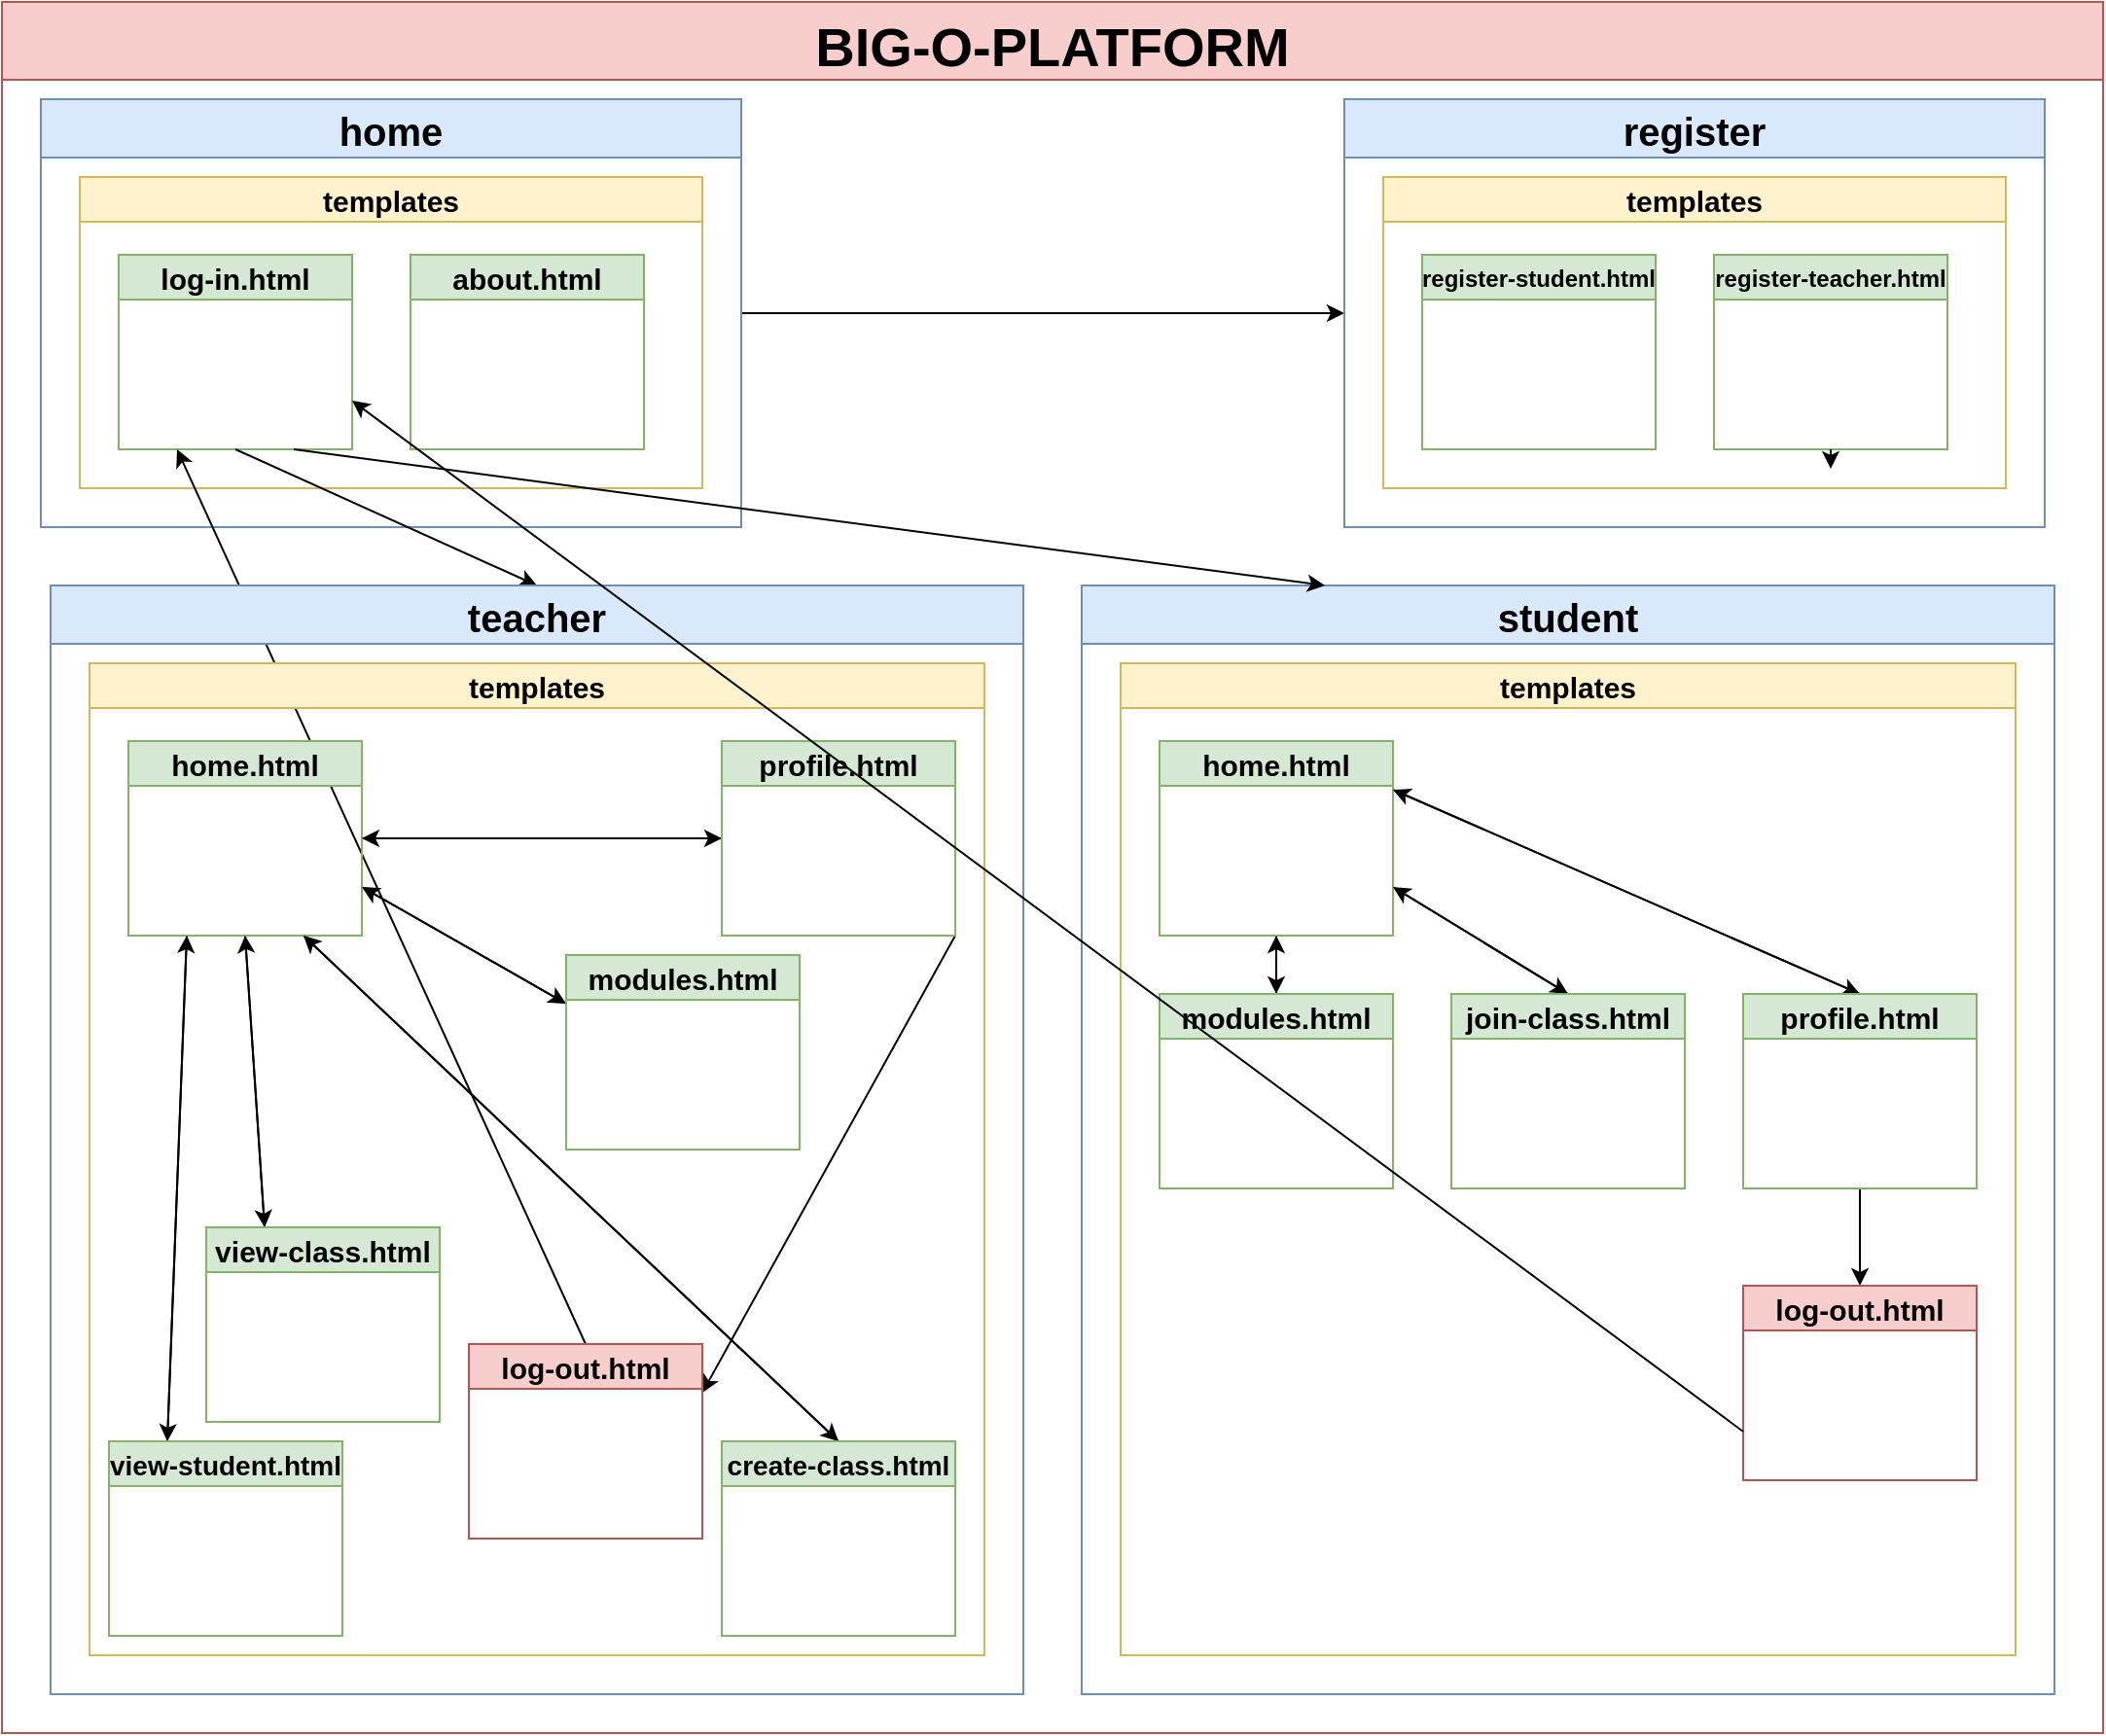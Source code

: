 <mxfile>
    <diagram id="HKdggWdnjwy7zNuLl5bW" name="Page-1">
        <mxGraphModel dx="667" dy="484" grid="1" gridSize="10" guides="1" tooltips="1" connect="1" arrows="1" fold="1" page="1" pageScale="1" pageWidth="850" pageHeight="1100" math="0" shadow="0">
            <root>
                <mxCell id="0"/>
                <mxCell id="1" parent="0"/>
                <mxCell id="21" value="BIG-O-PLATFORM" style="swimlane;fontSize=28;startSize=40;fillColor=#f8cecc;strokeColor=#b85450;" parent="1" vertex="1">
                    <mxGeometry x="40" y="30" width="1080" height="890" as="geometry"/>
                </mxCell>
                <mxCell id="59" style="edgeStyle=none;html=1;exitX=1;exitY=0.5;exitDx=0;exitDy=0;entryX=0;entryY=0.5;entryDx=0;entryDy=0;fontSize=13;" parent="21" source="22" target="54" edge="1">
                    <mxGeometry relative="1" as="geometry"/>
                </mxCell>
                <mxCell id="22" value="home" style="swimlane;fontSize=20;startSize=30;fillColor=#dae8fc;strokeColor=#6c8ebf;" parent="21" vertex="1">
                    <mxGeometry x="20" y="50" width="360" height="220" as="geometry"/>
                </mxCell>
                <mxCell id="23" value="templates" style="swimlane;fontSize=15;fillColor=#fff2cc;strokeColor=#d6b656;" parent="22" vertex="1">
                    <mxGeometry x="20" y="40" width="320" height="160" as="geometry"/>
                </mxCell>
                <mxCell id="26" value="log-in.html" style="swimlane;fontSize=15;fillColor=#d5e8d4;strokeColor=#82b366;" parent="23" vertex="1">
                    <mxGeometry x="20" y="40" width="120" height="100" as="geometry"/>
                </mxCell>
                <mxCell id="24" value="about.html" style="swimlane;fontSize=15;fillColor=#d5e8d4;strokeColor=#82b366;" parent="23" vertex="1">
                    <mxGeometry x="170" y="40" width="120" height="100" as="geometry"/>
                </mxCell>
                <mxCell id="54" value="register" style="swimlane;fontSize=20;startSize=30;fillColor=#dae8fc;strokeColor=#6c8ebf;" parent="21" vertex="1">
                    <mxGeometry x="690" y="50" width="360" height="220" as="geometry"/>
                </mxCell>
                <mxCell id="55" value="templates" style="swimlane;fontSize=15;fillColor=#fff2cc;strokeColor=#d6b656;" parent="54" vertex="1">
                    <mxGeometry x="20" y="40" width="320" height="160" as="geometry"/>
                </mxCell>
                <mxCell id="56" value="register-student.html" style="swimlane;fontSize=12;fillColor=#d5e8d4;strokeColor=#82b366;" parent="55" vertex="1">
                    <mxGeometry x="20" y="40" width="120" height="100" as="geometry"/>
                </mxCell>
                <mxCell id="57" value="register-teacher.html" style="swimlane;fontSize=12;fillColor=#d5e8d4;strokeColor=#82b366;" parent="55" vertex="1">
                    <mxGeometry x="170" y="40" width="120" height="100" as="geometry"/>
                </mxCell>
                <mxCell id="60" style="edgeStyle=none;html=1;exitX=0.5;exitY=1;exitDx=0;exitDy=0;entryX=0.5;entryY=0;entryDx=0;entryDy=0;fontSize=13;" parent="21" source="26" target="30" edge="1">
                    <mxGeometry relative="1" as="geometry"/>
                </mxCell>
                <mxCell id="86" style="edgeStyle=none;html=1;exitX=0.5;exitY=0;exitDx=0;exitDy=0;entryX=0.25;entryY=1;entryDx=0;entryDy=0;fontSize=13;" parent="21" source="84" target="26" edge="1">
                    <mxGeometry relative="1" as="geometry"/>
                </mxCell>
                <mxCell id="30" value="teacher" style="swimlane;fontSize=20;startSize=30;fillColor=#dae8fc;strokeColor=#6c8ebf;" parent="21" vertex="1">
                    <mxGeometry x="25" y="300" width="500" height="570" as="geometry"/>
                </mxCell>
                <mxCell id="31" value="templates" style="swimlane;fontSize=15;fillColor=#fff2cc;strokeColor=#d6b656;" parent="30" vertex="1">
                    <mxGeometry x="20" y="40" width="460" height="510" as="geometry"/>
                </mxCell>
                <mxCell id="66" style="edgeStyle=none;html=1;exitX=0.25;exitY=1;exitDx=0;exitDy=0;entryX=0.25;entryY=0;entryDx=0;entryDy=0;fontSize=13;" parent="31" source="32" target="37" edge="1">
                    <mxGeometry relative="1" as="geometry"/>
                </mxCell>
                <mxCell id="67" style="edgeStyle=none;html=1;exitX=0.5;exitY=1;exitDx=0;exitDy=0;entryX=0.25;entryY=0;entryDx=0;entryDy=0;fontSize=13;" parent="31" source="32" target="36" edge="1">
                    <mxGeometry relative="1" as="geometry"/>
                </mxCell>
                <mxCell id="68" style="edgeStyle=none;html=1;exitX=0.75;exitY=1;exitDx=0;exitDy=0;entryX=0.5;entryY=0;entryDx=0;entryDy=0;fontSize=13;" parent="31" source="32" target="33" edge="1">
                    <mxGeometry relative="1" as="geometry"/>
                </mxCell>
                <mxCell id="69" style="edgeStyle=none;html=1;exitX=1;exitY=0.5;exitDx=0;exitDy=0;entryX=0;entryY=0.5;entryDx=0;entryDy=0;fontSize=13;" parent="31" source="32" target="35" edge="1">
                    <mxGeometry relative="1" as="geometry"/>
                </mxCell>
                <mxCell id="70" style="edgeStyle=none;html=1;exitX=1;exitY=0.75;exitDx=0;exitDy=0;entryX=0;entryY=0.25;entryDx=0;entryDy=0;fontSize=13;" parent="31" source="32" target="45" edge="1">
                    <mxGeometry relative="1" as="geometry"/>
                </mxCell>
                <mxCell id="32" value="home.html" style="swimlane;fontSize=15;fillColor=#d5e8d4;strokeColor=#82b366;" parent="31" vertex="1">
                    <mxGeometry x="20" y="40" width="120" height="100" as="geometry"/>
                </mxCell>
                <mxCell id="74" style="edgeStyle=none;html=1;exitX=0.5;exitY=0;exitDx=0;exitDy=0;entryX=0.75;entryY=1;entryDx=0;entryDy=0;fontSize=13;" parent="31" source="33" target="32" edge="1">
                    <mxGeometry relative="1" as="geometry"/>
                </mxCell>
                <mxCell id="33" value="create-class.html" style="swimlane;fontSize=14;fillColor=#d5e8d4;strokeColor=#82b366;" parent="31" vertex="1">
                    <mxGeometry x="325" y="400" width="120" height="100" as="geometry"/>
                </mxCell>
                <mxCell id="72" style="edgeStyle=none;html=1;exitX=0;exitY=0.5;exitDx=0;exitDy=0;entryX=1;entryY=0.5;entryDx=0;entryDy=0;fontSize=13;" parent="31" source="35" target="32" edge="1">
                    <mxGeometry relative="1" as="geometry"/>
                </mxCell>
                <mxCell id="85" style="edgeStyle=none;html=1;exitX=1;exitY=1;exitDx=0;exitDy=0;entryX=1;entryY=0.25;entryDx=0;entryDy=0;fontSize=13;" parent="31" source="35" target="84" edge="1">
                    <mxGeometry relative="1" as="geometry"/>
                </mxCell>
                <mxCell id="35" value="profile.html" style="swimlane;fontSize=15;fillColor=#d5e8d4;strokeColor=#82b366;" parent="31" vertex="1">
                    <mxGeometry x="325" y="40" width="120" height="100" as="geometry"/>
                </mxCell>
                <mxCell id="73" style="edgeStyle=none;html=1;exitX=0.25;exitY=0;exitDx=0;exitDy=0;entryX=0.5;entryY=1;entryDx=0;entryDy=0;fontSize=13;" parent="31" source="36" target="32" edge="1">
                    <mxGeometry relative="1" as="geometry"/>
                </mxCell>
                <mxCell id="36" value="view-class.html" style="swimlane;fontSize=15;fillColor=#d5e8d4;strokeColor=#82b366;" parent="31" vertex="1">
                    <mxGeometry x="60" y="290" width="120" height="100" as="geometry"/>
                </mxCell>
                <mxCell id="75" style="edgeStyle=none;html=1;exitX=0.25;exitY=0;exitDx=0;exitDy=0;entryX=0.25;entryY=1;entryDx=0;entryDy=0;fontSize=13;" parent="31" source="37" target="32" edge="1">
                    <mxGeometry relative="1" as="geometry"/>
                </mxCell>
                <mxCell id="37" value="view-student.html" style="swimlane;fontSize=14;fillColor=#d5e8d4;strokeColor=#82b366;" parent="31" vertex="1">
                    <mxGeometry x="10" y="400" width="120" height="100" as="geometry"/>
                </mxCell>
                <mxCell id="71" style="edgeStyle=none;html=1;exitX=0;exitY=0.25;exitDx=0;exitDy=0;entryX=1;entryY=0.75;entryDx=0;entryDy=0;fontSize=13;" parent="31" source="45" target="32" edge="1">
                    <mxGeometry relative="1" as="geometry"/>
                </mxCell>
                <mxCell id="45" value="modules.html" style="swimlane;fontSize=15;fillColor=#d5e8d4;strokeColor=#82b366;" parent="31" vertex="1">
                    <mxGeometry x="245" y="150" width="120" height="100" as="geometry"/>
                </mxCell>
                <mxCell id="84" value="log-out.html" style="swimlane;fontSize=15;fillColor=#f8cecc;strokeColor=#b85450;" parent="31" vertex="1">
                    <mxGeometry x="195" y="350" width="120" height="100" as="geometry"/>
                </mxCell>
                <mxCell id="38" value="student" style="swimlane;fontSize=20;startSize=30;fillColor=#dae8fc;strokeColor=#6c8ebf;" parent="21" vertex="1">
                    <mxGeometry x="555" y="300" width="500" height="570" as="geometry"/>
                </mxCell>
                <mxCell id="39" value="templates" style="swimlane;fontSize=15;fillColor=#fff2cc;strokeColor=#d6b656;" parent="38" vertex="1">
                    <mxGeometry x="20" y="40" width="460" height="510" as="geometry"/>
                </mxCell>
                <mxCell id="76" style="edgeStyle=none;html=1;exitX=0.5;exitY=1;exitDx=0;exitDy=0;entryX=0.5;entryY=0;entryDx=0;entryDy=0;fontSize=13;" parent="39" source="40" target="44" edge="1">
                    <mxGeometry relative="1" as="geometry"/>
                </mxCell>
                <mxCell id="78" style="edgeStyle=none;html=1;exitX=1;exitY=0.75;exitDx=0;exitDy=0;entryX=0.5;entryY=0;entryDx=0;entryDy=0;fontSize=13;" parent="39" source="40" target="41" edge="1">
                    <mxGeometry relative="1" as="geometry"/>
                </mxCell>
                <mxCell id="80" style="edgeStyle=none;html=1;exitX=1;exitY=0.25;exitDx=0;exitDy=0;entryX=0.5;entryY=0;entryDx=0;entryDy=0;fontSize=13;" parent="39" source="40" target="42" edge="1">
                    <mxGeometry relative="1" as="geometry"/>
                </mxCell>
                <mxCell id="40" value="home.html" style="swimlane;fontSize=15;fillColor=#d5e8d4;strokeColor=#82b366;" parent="39" vertex="1">
                    <mxGeometry x="20" y="40" width="120" height="100" as="geometry"/>
                </mxCell>
                <mxCell id="79" style="edgeStyle=none;html=1;exitX=0.5;exitY=0;exitDx=0;exitDy=0;entryX=1;entryY=0.75;entryDx=0;entryDy=0;fontSize=13;" parent="39" source="41" target="40" edge="1">
                    <mxGeometry relative="1" as="geometry"/>
                </mxCell>
                <mxCell id="41" value="join-class.html" style="swimlane;fontSize=15;fillColor=#d5e8d4;strokeColor=#82b366;" parent="39" vertex="1">
                    <mxGeometry x="170" y="170" width="120" height="100" as="geometry"/>
                </mxCell>
                <mxCell id="81" style="edgeStyle=none;html=1;exitX=0.5;exitY=0;exitDx=0;exitDy=0;entryX=1;entryY=0.25;entryDx=0;entryDy=0;fontSize=13;" parent="39" source="42" target="40" edge="1">
                    <mxGeometry relative="1" as="geometry"/>
                </mxCell>
                <mxCell id="108" style="edgeStyle=none;html=1;exitX=0.5;exitY=1;exitDx=0;exitDy=0;entryX=0.5;entryY=0;entryDx=0;entryDy=0;fontSize=13;" parent="39" source="42" target="107" edge="1">
                    <mxGeometry relative="1" as="geometry"/>
                </mxCell>
                <mxCell id="42" value="profile.html" style="swimlane;fontSize=15;fillColor=#d5e8d4;strokeColor=#82b366;" parent="39" vertex="1">
                    <mxGeometry x="320" y="170" width="120" height="100" as="geometry"/>
                </mxCell>
                <mxCell id="77" style="edgeStyle=none;html=1;exitX=0.5;exitY=0;exitDx=0;exitDy=0;entryX=0.5;entryY=1;entryDx=0;entryDy=0;fontSize=13;" parent="39" source="44" target="40" edge="1">
                    <mxGeometry relative="1" as="geometry"/>
                </mxCell>
                <mxCell id="44" value="modules.html" style="swimlane;fontSize=15;fillColor=#d5e8d4;strokeColor=#82b366;" parent="39" vertex="1">
                    <mxGeometry x="20" y="170" width="120" height="100" as="geometry"/>
                </mxCell>
                <mxCell id="107" value="log-out.html" style="swimlane;fontSize=15;fillColor=#f8cecc;strokeColor=#b85450;" parent="39" vertex="1">
                    <mxGeometry x="320" y="320" width="120" height="100" as="geometry"/>
                </mxCell>
                <mxCell id="109" style="edgeStyle=none;html=1;exitX=0;exitY=0.75;exitDx=0;exitDy=0;entryX=1;entryY=0.75;entryDx=0;entryDy=0;fontSize=13;" parent="21" source="107" target="26" edge="1">
                    <mxGeometry relative="1" as="geometry"/>
                </mxCell>
                <mxCell id="62" style="edgeStyle=none;html=1;exitX=0.75;exitY=1;exitDx=0;exitDy=0;entryX=0.25;entryY=0;entryDx=0;entryDy=0;fontSize=13;" parent="21" source="26" target="38" edge="1">
                    <mxGeometry relative="1" as="geometry"/>
                </mxCell>
                <mxCell id="110" style="edgeStyle=none;html=1;exitX=0.5;exitY=1;exitDx=0;exitDy=0;fontSize=12;" edge="1" parent="1" source="57">
                    <mxGeometry relative="1" as="geometry">
                        <mxPoint x="980" y="270" as="targetPoint"/>
                    </mxGeometry>
                </mxCell>
            </root>
        </mxGraphModel>
    </diagram>
</mxfile>